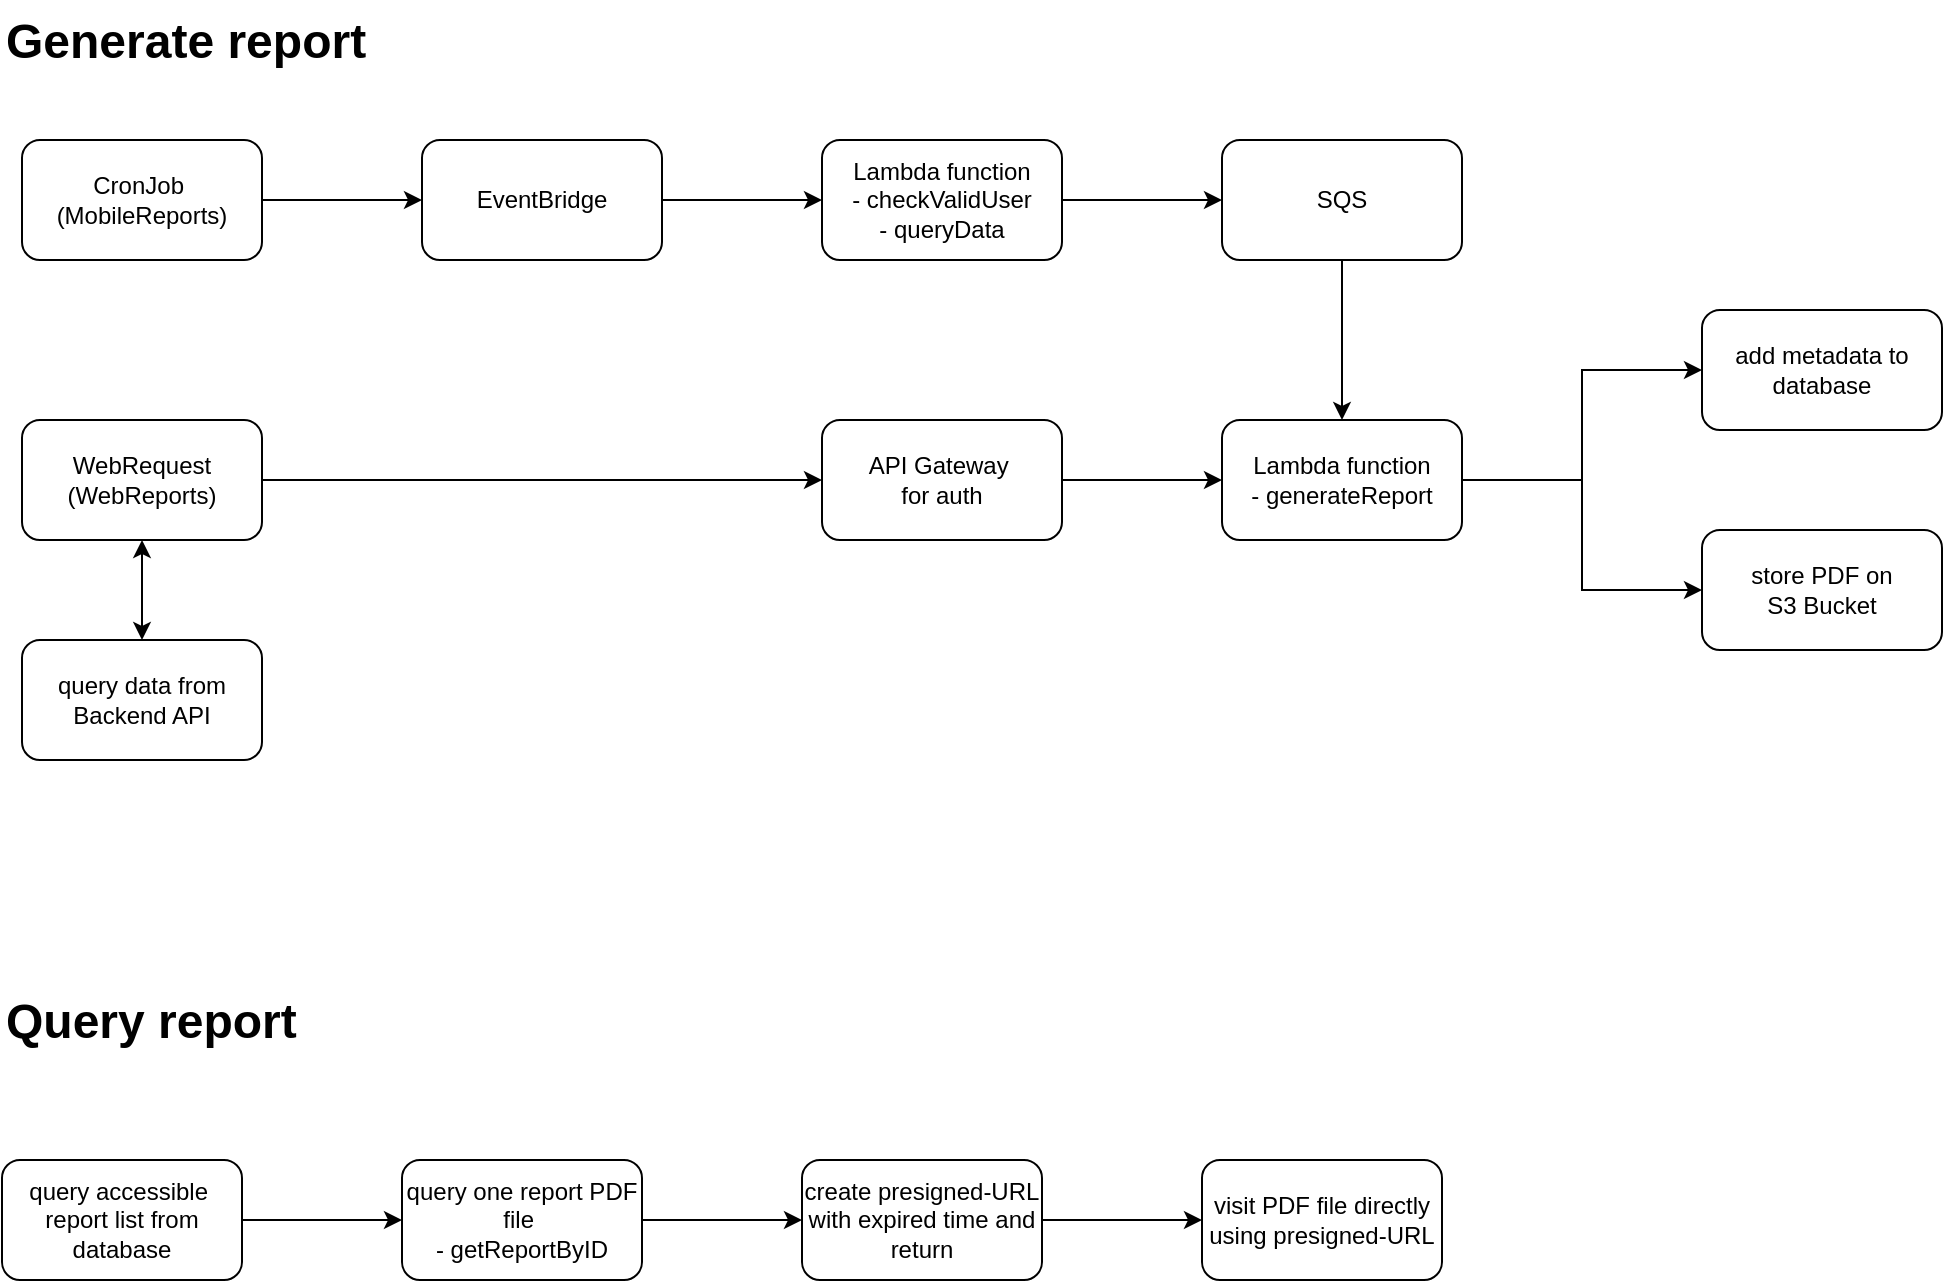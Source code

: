<mxfile version="26.1.0">
  <diagram name="Page-1" id="rTQAHnz_gqVbVHMEzQIj">
    <mxGraphModel grid="1" page="1" gridSize="10" guides="1" tooltips="1" connect="1" arrows="1" fold="1" pageScale="1" pageWidth="827" pageHeight="1169" math="0" shadow="0">
      <root>
        <mxCell id="0" />
        <mxCell id="1" parent="0" />
        <mxCell id="g0Lb75egn97fL_ZWfaNd-28" style="edgeStyle=orthogonalEdgeStyle;rounded=0;orthogonalLoop=1;jettySize=auto;html=1;" edge="1" parent="1" source="g0Lb75egn97fL_ZWfaNd-1" target="g0Lb75egn97fL_ZWfaNd-10">
          <mxGeometry relative="1" as="geometry" />
        </mxCell>
        <mxCell id="g0Lb75egn97fL_ZWfaNd-1" value="API Gateway&amp;nbsp;&lt;div&gt;for auth&lt;/div&gt;" style="rounded=1;whiteSpace=wrap;html=1;" vertex="1" parent="1">
          <mxGeometry x="480" y="490" width="120" height="60" as="geometry" />
        </mxCell>
        <mxCell id="g0Lb75egn97fL_ZWfaNd-24" value="" style="edgeStyle=orthogonalEdgeStyle;rounded=0;orthogonalLoop=1;jettySize=auto;html=1;" edge="1" parent="1" source="g0Lb75egn97fL_ZWfaNd-2" target="g0Lb75egn97fL_ZWfaNd-22">
          <mxGeometry relative="1" as="geometry" />
        </mxCell>
        <mxCell id="g0Lb75egn97fL_ZWfaNd-2" value="CronJob&amp;nbsp;&lt;div&gt;(MobileReports)&lt;/div&gt;" style="rounded=1;whiteSpace=wrap;html=1;" vertex="1" parent="1">
          <mxGeometry x="80" y="350" width="120" height="60" as="geometry" />
        </mxCell>
        <mxCell id="g0Lb75egn97fL_ZWfaNd-4" value="WebRequest&lt;div&gt;(WebReports)&lt;/div&gt;" style="rounded=1;whiteSpace=wrap;html=1;" vertex="1" parent="1">
          <mxGeometry x="80" y="490" width="120" height="60" as="geometry" />
        </mxCell>
        <mxCell id="g0Lb75egn97fL_ZWfaNd-7" style="edgeStyle=orthogonalEdgeStyle;rounded=0;orthogonalLoop=1;jettySize=auto;html=1;entryX=0;entryY=0.5;entryDx=0;entryDy=0;" edge="1" parent="1" source="g0Lb75egn97fL_ZWfaNd-4" target="g0Lb75egn97fL_ZWfaNd-1">
          <mxGeometry relative="1" as="geometry" />
        </mxCell>
        <mxCell id="g0Lb75egn97fL_ZWfaNd-31" style="edgeStyle=orthogonalEdgeStyle;rounded=0;orthogonalLoop=1;jettySize=auto;html=1;entryX=0;entryY=0.5;entryDx=0;entryDy=0;" edge="1" parent="1" source="g0Lb75egn97fL_ZWfaNd-10" target="g0Lb75egn97fL_ZWfaNd-19">
          <mxGeometry relative="1" as="geometry" />
        </mxCell>
        <mxCell id="g0Lb75egn97fL_ZWfaNd-32" style="edgeStyle=orthogonalEdgeStyle;rounded=0;orthogonalLoop=1;jettySize=auto;html=1;entryX=0;entryY=0.5;entryDx=0;entryDy=0;" edge="1" parent="1" source="g0Lb75egn97fL_ZWfaNd-10" target="g0Lb75egn97fL_ZWfaNd-30">
          <mxGeometry relative="1" as="geometry" />
        </mxCell>
        <mxCell id="g0Lb75egn97fL_ZWfaNd-10" value="Lambda function&lt;br&gt;- generateReport" style="whiteSpace=wrap;html=1;rounded=1;" vertex="1" parent="1">
          <mxGeometry x="680" y="490" width="120" height="60" as="geometry" />
        </mxCell>
        <mxCell id="g0Lb75egn97fL_ZWfaNd-17" value="&lt;h1 style=&quot;margin-top: 0px;&quot;&gt;Generate report&amp;nbsp;&lt;/h1&gt;" style="text;html=1;whiteSpace=wrap;overflow=hidden;rounded=0;" vertex="1" parent="1">
          <mxGeometry x="70" y="280" width="420" height="40" as="geometry" />
        </mxCell>
        <mxCell id="g0Lb75egn97fL_ZWfaNd-18" value="&lt;h1 style=&quot;margin-top: 0px;&quot;&gt;Query report&amp;nbsp;&lt;/h1&gt;" style="text;html=1;whiteSpace=wrap;overflow=hidden;rounded=0;" vertex="1" parent="1">
          <mxGeometry x="70" y="770" width="400" height="40" as="geometry" />
        </mxCell>
        <mxCell id="g0Lb75egn97fL_ZWfaNd-19" value="store PDF on&lt;br&gt;S3 Bucket" style="whiteSpace=wrap;html=1;rounded=1;" vertex="1" parent="1">
          <mxGeometry x="920" y="545" width="120" height="60" as="geometry" />
        </mxCell>
        <mxCell id="g0Lb75egn97fL_ZWfaNd-33" style="edgeStyle=orthogonalEdgeStyle;rounded=0;orthogonalLoop=1;jettySize=auto;html=1;entryX=0;entryY=0.5;entryDx=0;entryDy=0;" edge="1" parent="1" source="g0Lb75egn97fL_ZWfaNd-22" target="g0Lb75egn97fL_ZWfaNd-29">
          <mxGeometry relative="1" as="geometry" />
        </mxCell>
        <mxCell id="g0Lb75egn97fL_ZWfaNd-22" value="EventBridge" style="rounded=1;whiteSpace=wrap;html=1;" vertex="1" parent="1">
          <mxGeometry x="280" y="350" width="120" height="60" as="geometry" />
        </mxCell>
        <mxCell id="g0Lb75egn97fL_ZWfaNd-25" value="query data from Backend API" style="rounded=1;whiteSpace=wrap;html=1;" vertex="1" parent="1">
          <mxGeometry x="80" y="600" width="120" height="60" as="geometry" />
        </mxCell>
        <mxCell id="g0Lb75egn97fL_ZWfaNd-27" value="" style="endArrow=classic;startArrow=classic;html=1;rounded=0;entryX=0.5;entryY=1;entryDx=0;entryDy=0;" edge="1" parent="1" target="g0Lb75egn97fL_ZWfaNd-4">
          <mxGeometry width="50" height="50" relative="1" as="geometry">
            <mxPoint x="140" y="600" as="sourcePoint" />
            <mxPoint x="190" y="560" as="targetPoint" />
          </mxGeometry>
        </mxCell>
        <mxCell id="g0Lb75egn97fL_ZWfaNd-36" value="" style="edgeStyle=orthogonalEdgeStyle;rounded=0;orthogonalLoop=1;jettySize=auto;html=1;" edge="1" parent="1" source="g0Lb75egn97fL_ZWfaNd-29" target="g0Lb75egn97fL_ZWfaNd-35">
          <mxGeometry relative="1" as="geometry" />
        </mxCell>
        <mxCell id="g0Lb75egn97fL_ZWfaNd-29" value="Lambda function&lt;br&gt;- checkValidUser&lt;div&gt;- queryData&lt;/div&gt;" style="rounded=1;whiteSpace=wrap;html=1;" vertex="1" parent="1">
          <mxGeometry x="480" y="350" width="120" height="60" as="geometry" />
        </mxCell>
        <mxCell id="g0Lb75egn97fL_ZWfaNd-30" value="add metadata to database" style="whiteSpace=wrap;html=1;rounded=1;" vertex="1" parent="1">
          <mxGeometry x="920" y="435" width="120" height="60" as="geometry" />
        </mxCell>
        <mxCell id="g0Lb75egn97fL_ZWfaNd-37" value="" style="edgeStyle=orthogonalEdgeStyle;rounded=0;orthogonalLoop=1;jettySize=auto;html=1;" edge="1" parent="1" source="g0Lb75egn97fL_ZWfaNd-35" target="g0Lb75egn97fL_ZWfaNd-10">
          <mxGeometry relative="1" as="geometry" />
        </mxCell>
        <mxCell id="g0Lb75egn97fL_ZWfaNd-35" value="SQS" style="rounded=1;whiteSpace=wrap;html=1;" vertex="1" parent="1">
          <mxGeometry x="680" y="350" width="120" height="60" as="geometry" />
        </mxCell>
        <mxCell id="g0Lb75egn97fL_ZWfaNd-40" value="" style="edgeStyle=orthogonalEdgeStyle;rounded=0;orthogonalLoop=1;jettySize=auto;html=1;" edge="1" parent="1" source="g0Lb75egn97fL_ZWfaNd-38" target="g0Lb75egn97fL_ZWfaNd-39">
          <mxGeometry relative="1" as="geometry" />
        </mxCell>
        <mxCell id="g0Lb75egn97fL_ZWfaNd-38" value="query accessible&amp;nbsp; report list from database" style="rounded=1;whiteSpace=wrap;html=1;" vertex="1" parent="1">
          <mxGeometry x="70" y="860" width="120" height="60" as="geometry" />
        </mxCell>
        <mxCell id="g0Lb75egn97fL_ZWfaNd-42" value="" style="edgeStyle=orthogonalEdgeStyle;rounded=0;orthogonalLoop=1;jettySize=auto;html=1;" edge="1" parent="1" source="g0Lb75egn97fL_ZWfaNd-39" target="g0Lb75egn97fL_ZWfaNd-41">
          <mxGeometry relative="1" as="geometry" />
        </mxCell>
        <mxCell id="g0Lb75egn97fL_ZWfaNd-39" value="query one report PDF file&amp;nbsp;&lt;div&gt;- getReportByID&lt;/div&gt;" style="whiteSpace=wrap;html=1;rounded=1;" vertex="1" parent="1">
          <mxGeometry x="270" y="860" width="120" height="60" as="geometry" />
        </mxCell>
        <mxCell id="g0Lb75egn97fL_ZWfaNd-44" value="" style="edgeStyle=orthogonalEdgeStyle;rounded=0;orthogonalLoop=1;jettySize=auto;html=1;" edge="1" parent="1" source="g0Lb75egn97fL_ZWfaNd-41" target="g0Lb75egn97fL_ZWfaNd-43">
          <mxGeometry relative="1" as="geometry" />
        </mxCell>
        <mxCell id="g0Lb75egn97fL_ZWfaNd-41" value="create presigned-URL with expired time and return" style="whiteSpace=wrap;html=1;rounded=1;" vertex="1" parent="1">
          <mxGeometry x="470" y="860" width="120" height="60" as="geometry" />
        </mxCell>
        <mxCell id="g0Lb75egn97fL_ZWfaNd-43" value="visit PDF file directly using presigned-URL" style="whiteSpace=wrap;html=1;rounded=1;" vertex="1" parent="1">
          <mxGeometry x="670" y="860" width="120" height="60" as="geometry" />
        </mxCell>
      </root>
    </mxGraphModel>
  </diagram>
</mxfile>
